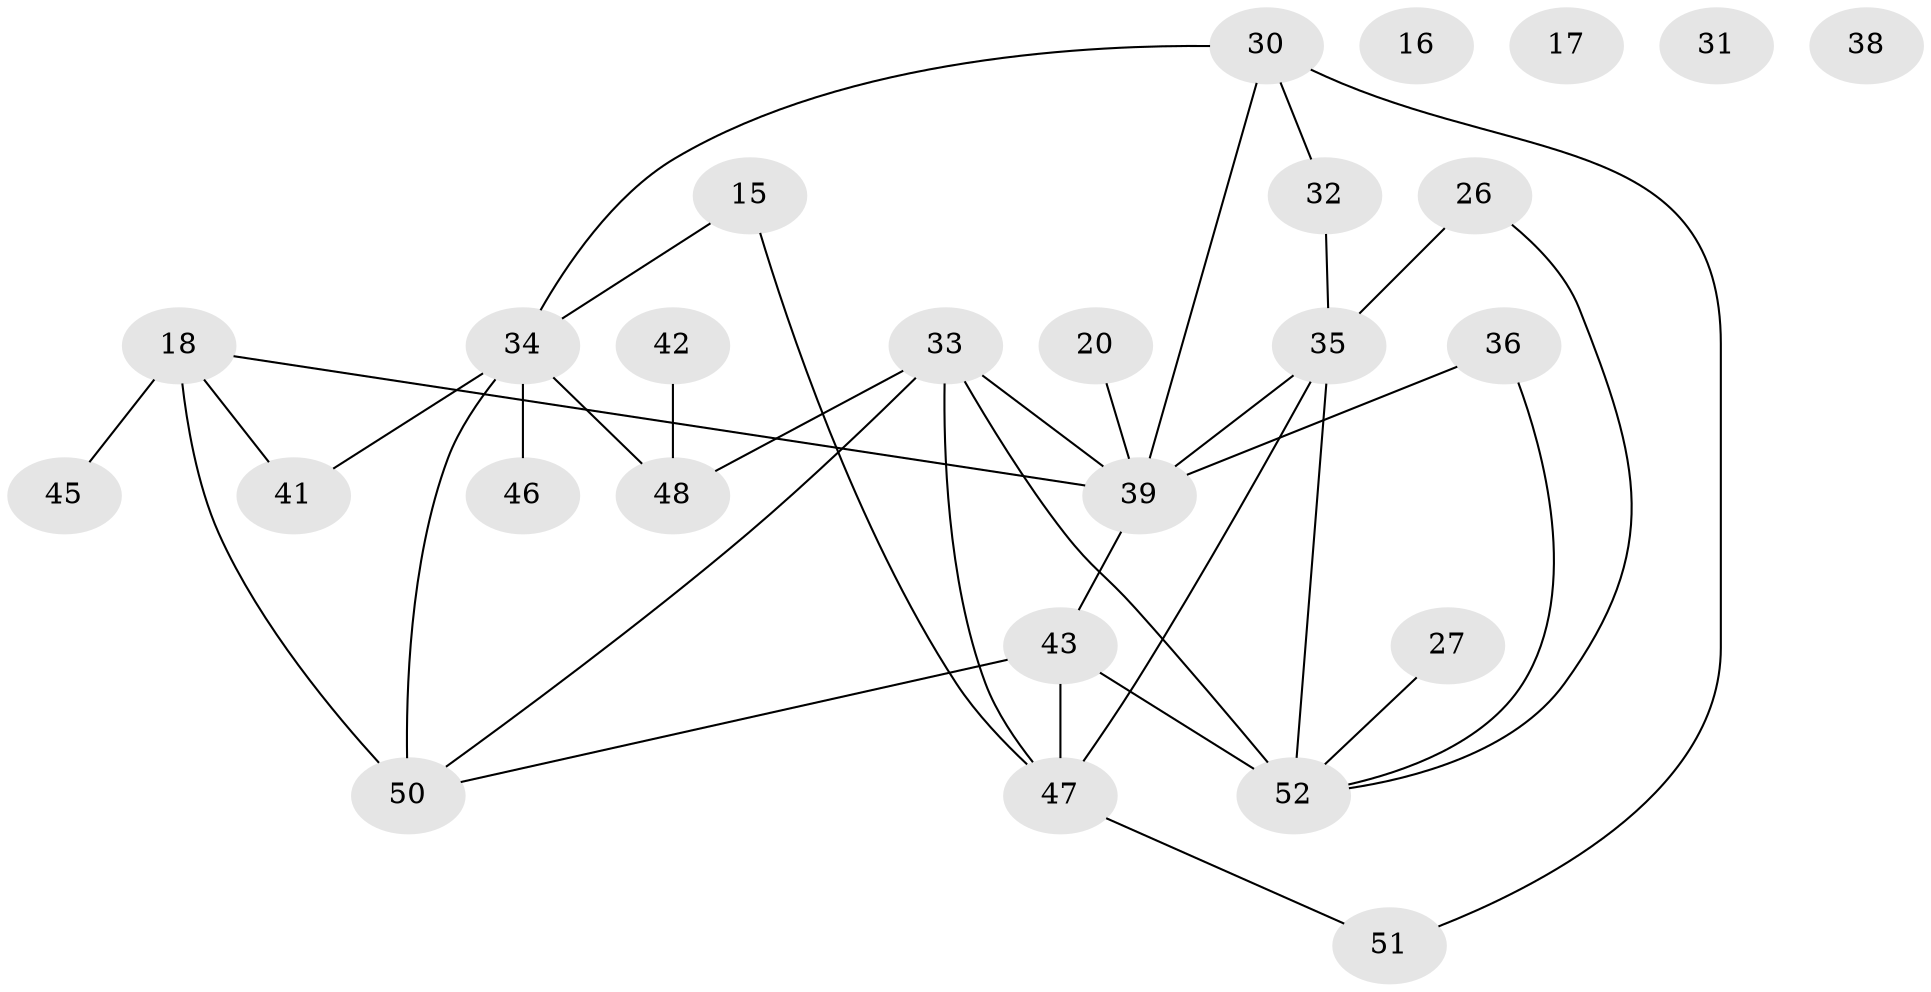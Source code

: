 // original degree distribution, {4: 0.15384615384615385, 2: 0.2692307692307692, 5: 0.07692307692307693, 3: 0.25, 6: 0.07692307692307693, 1: 0.09615384615384616, 0: 0.07692307692307693}
// Generated by graph-tools (version 1.1) at 2025/40/03/09/25 04:40:10]
// undirected, 26 vertices, 35 edges
graph export_dot {
graph [start="1"]
  node [color=gray90,style=filled];
  15 [super="+5"];
  16;
  17;
  18;
  20;
  26 [super="+25"];
  27;
  30;
  31;
  32;
  33 [super="+9+14+28"];
  34 [super="+7"];
  35 [super="+12+11"];
  36 [super="+13"];
  38;
  39 [super="+23+37+29"];
  41;
  42;
  43 [super="+40"];
  45;
  46;
  47 [super="+24"];
  48 [super="+4+22"];
  50 [super="+3"];
  51;
  52 [super="+1+10+19+49"];
  15 -- 47;
  15 -- 34;
  18 -- 41;
  18 -- 45;
  18 -- 50 [weight=2];
  18 -- 39;
  20 -- 39;
  26 -- 35 [weight=3];
  26 -- 52;
  27 -- 52;
  30 -- 32;
  30 -- 34;
  30 -- 51;
  30 -- 39;
  32 -- 35;
  33 -- 50 [weight=2];
  33 -- 48;
  33 -- 47 [weight=2];
  33 -- 39 [weight=2];
  33 -- 52 [weight=2];
  34 -- 41;
  34 -- 50 [weight=2];
  34 -- 46;
  34 -- 48;
  35 -- 52;
  35 -- 47;
  35 -- 39 [weight=2];
  36 -- 39;
  36 -- 52;
  39 -- 43 [weight=2];
  42 -- 48 [weight=2];
  43 -- 50;
  43 -- 47 [weight=2];
  43 -- 52 [weight=2];
  47 -- 51;
}
